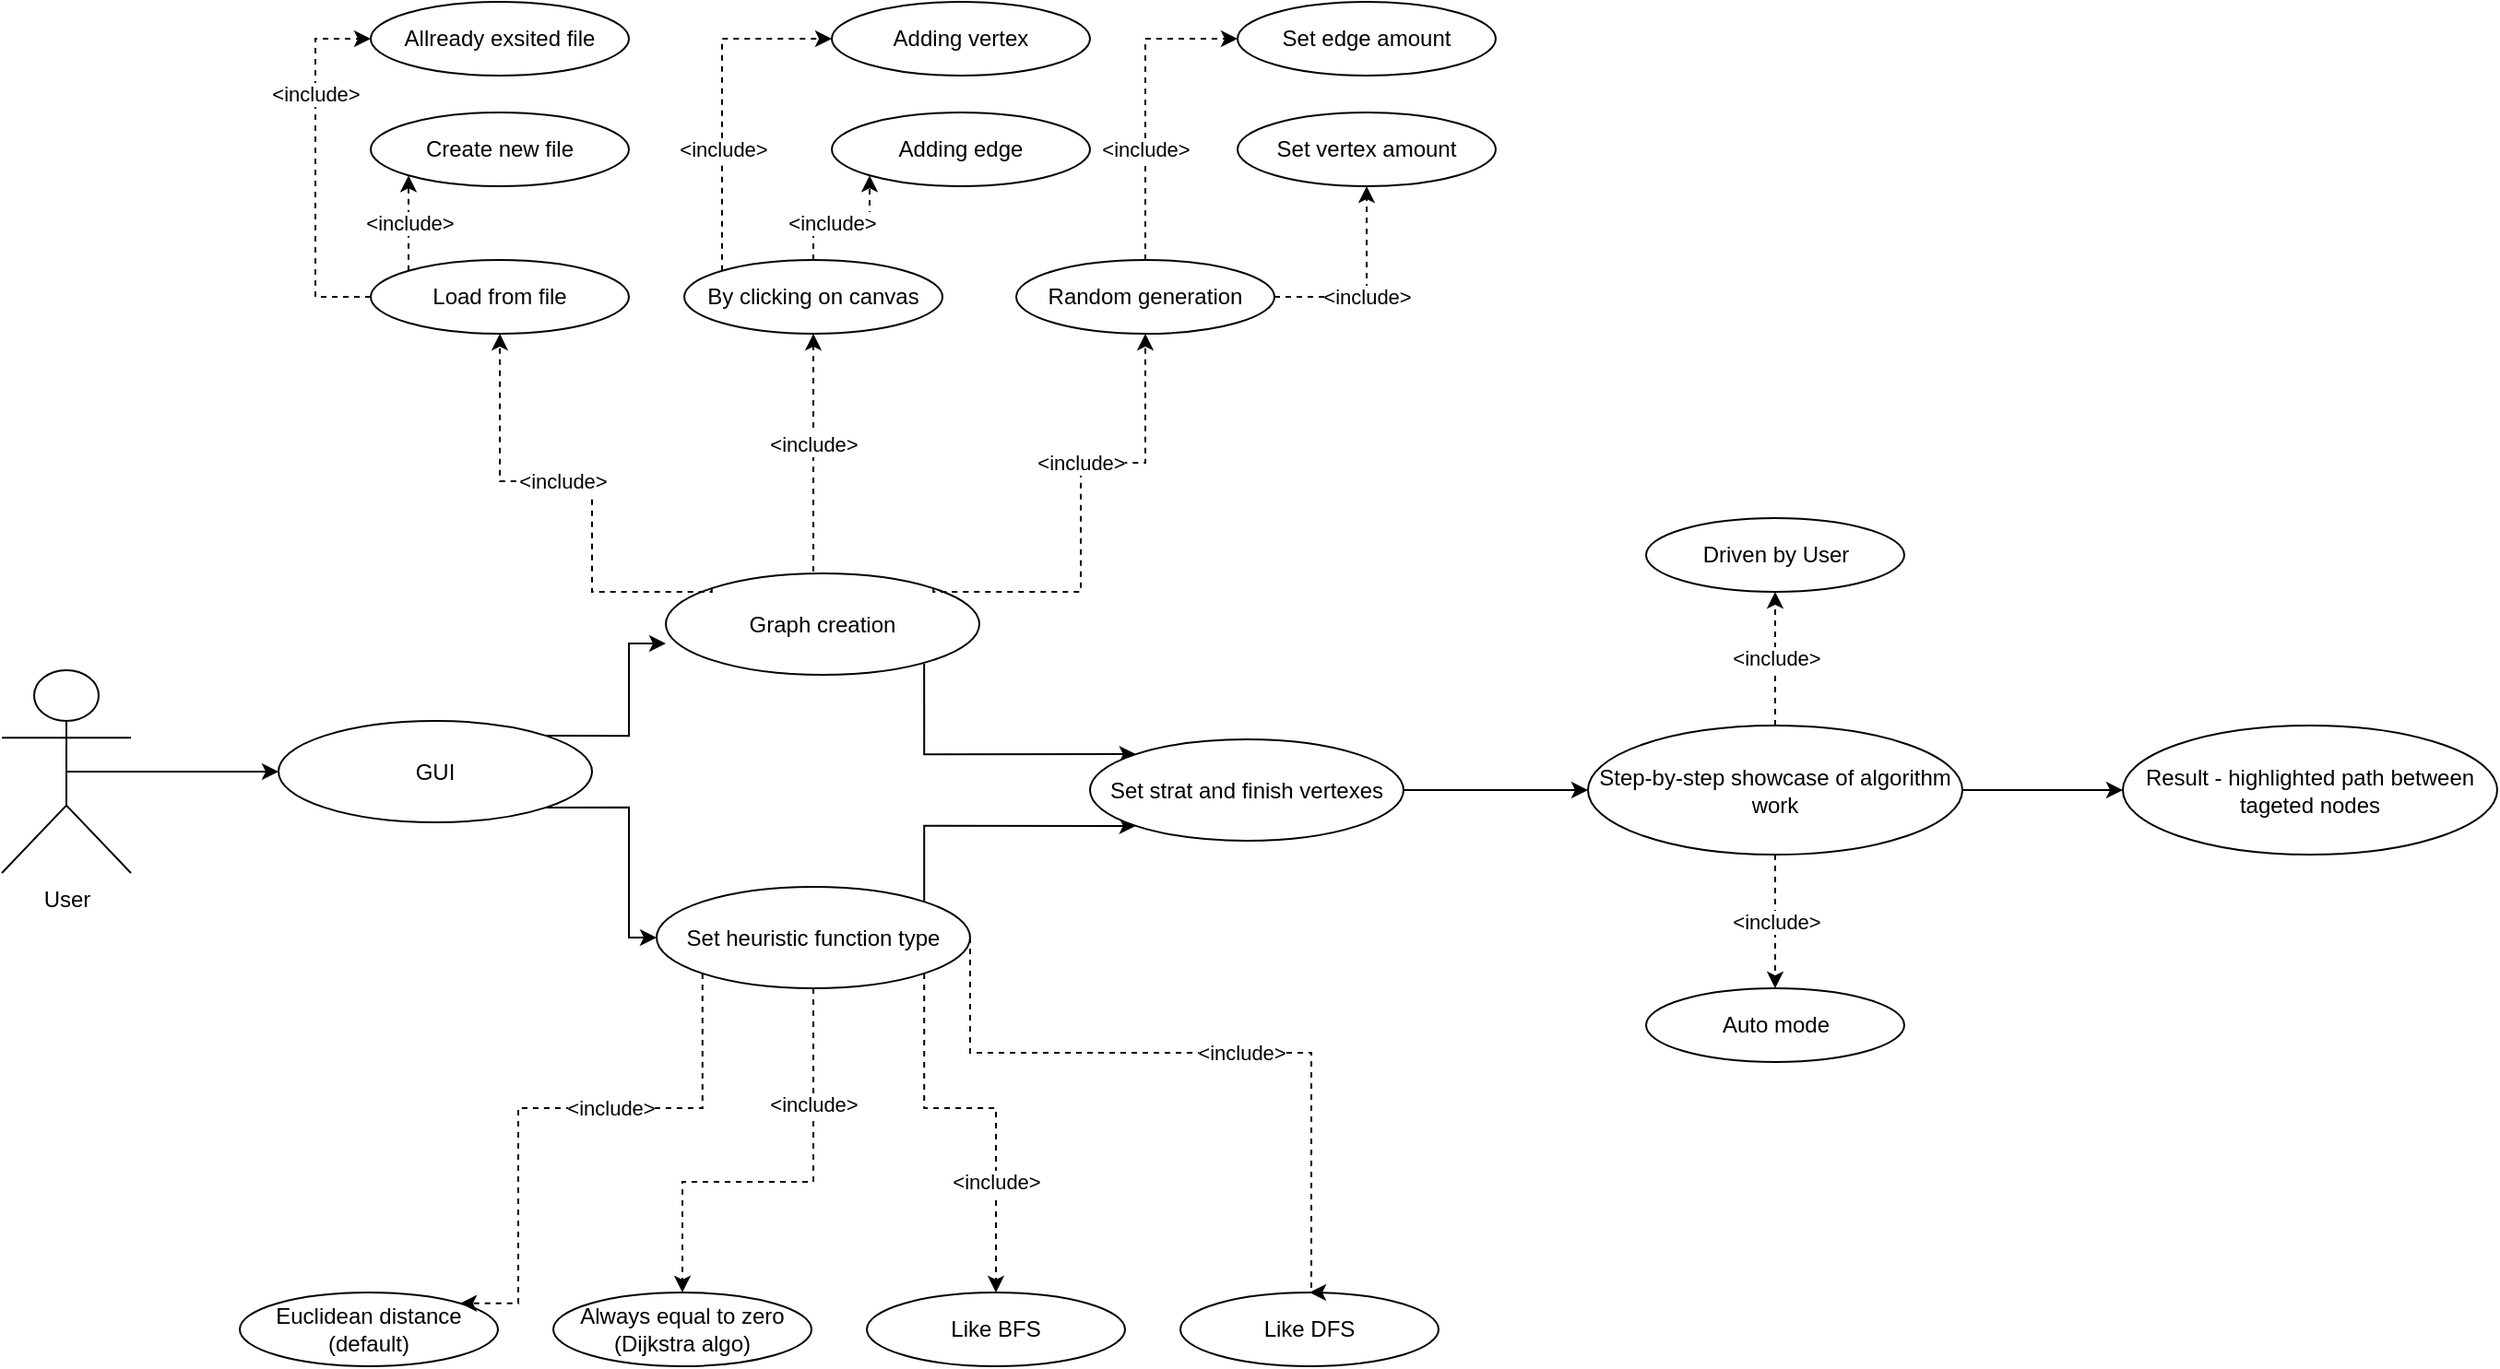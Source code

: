 <mxfile version="14.6.13" type="device"><diagram id="ya_bmn1UwUOFg2cXvVI4" name="Страница 1"><mxGraphModel dx="1623" dy="1673" grid="1" gridSize="10" guides="1" tooltips="1" connect="1" arrows="1" fold="1" page="1" pageScale="1" pageWidth="827" pageHeight="1169" math="0" shadow="0"><root><mxCell id="0"/><mxCell id="1" parent="0"/><mxCell id="cODTGrGUQVrdfnOSc-IL-33" style="edgeStyle=orthogonalEdgeStyle;rounded=0;orthogonalLoop=1;jettySize=auto;html=1;exitX=0.5;exitY=0.5;exitDx=0;exitDy=0;exitPerimeter=0;entryX=0;entryY=0.5;entryDx=0;entryDy=0;startArrow=none;startFill=0;" edge="1" parent="1" source="cODTGrGUQVrdfnOSc-IL-7" target="cODTGrGUQVrdfnOSc-IL-14"><mxGeometry relative="1" as="geometry"/></mxCell><mxCell id="cODTGrGUQVrdfnOSc-IL-7" value="User" style="shape=umlActor;verticalLabelPosition=bottom;verticalAlign=top;html=1;outlineConnect=0;" vertex="1" parent="1"><mxGeometry x="-40" y="282.5" width="70" height="110" as="geometry"/></mxCell><mxCell id="cODTGrGUQVrdfnOSc-IL-36" value="&amp;lt;include&amp;gt;" style="edgeStyle=orthogonalEdgeStyle;rounded=0;orthogonalLoop=1;jettySize=auto;html=1;exitX=0.5;exitY=0;exitDx=0;exitDy=0;entryX=0.5;entryY=1;entryDx=0;entryDy=0;startArrow=none;startFill=0;endArrow=classic;endFill=1;dashed=1;" edge="1" parent="1" source="cODTGrGUQVrdfnOSc-IL-10" target="cODTGrGUQVrdfnOSc-IL-16"><mxGeometry x="0.111" relative="1" as="geometry"><Array as="points"><mxPoint x="400" y="230"/></Array><mxPoint as="offset"/></mxGeometry></mxCell><mxCell id="cODTGrGUQVrdfnOSc-IL-56" style="edgeStyle=orthogonalEdgeStyle;orthogonalLoop=1;jettySize=auto;html=1;exitX=0.824;exitY=0.891;exitDx=0;exitDy=0;entryX=0;entryY=0;entryDx=0;entryDy=0;startArrow=none;startFill=0;endArrow=classic;endFill=1;rounded=0;exitPerimeter=0;" edge="1" parent="1" source="cODTGrGUQVrdfnOSc-IL-10" target="cODTGrGUQVrdfnOSc-IL-25"><mxGeometry relative="1" as="geometry"><Array as="points"><mxPoint x="460" y="328"/></Array></mxGeometry></mxCell><mxCell id="cODTGrGUQVrdfnOSc-IL-10" value="Graph creation" style="ellipse;whiteSpace=wrap;html=1;" vertex="1" parent="1"><mxGeometry x="320" y="230" width="170" height="55" as="geometry"/></mxCell><mxCell id="cODTGrGUQVrdfnOSc-IL-58" style="edgeStyle=orthogonalEdgeStyle;rounded=0;orthogonalLoop=1;jettySize=auto;html=1;exitX=1;exitY=0;exitDx=0;exitDy=0;entryX=0;entryY=1;entryDx=0;entryDy=0;startArrow=none;startFill=0;endArrow=classic;endFill=1;" edge="1" parent="1" source="cODTGrGUQVrdfnOSc-IL-12" target="cODTGrGUQVrdfnOSc-IL-25"><mxGeometry relative="1" as="geometry"><Array as="points"><mxPoint x="461" y="367"/></Array></mxGeometry></mxCell><mxCell id="cODTGrGUQVrdfnOSc-IL-12" value="Set heuristic function type" style="ellipse;whiteSpace=wrap;html=1;" vertex="1" parent="1"><mxGeometry x="315" y="400" width="170" height="55" as="geometry"/></mxCell><mxCell id="cODTGrGUQVrdfnOSc-IL-34" style="edgeStyle=orthogonalEdgeStyle;rounded=0;orthogonalLoop=1;jettySize=auto;html=1;exitX=1;exitY=0;exitDx=0;exitDy=0;entryX=0;entryY=0.691;entryDx=0;entryDy=0;entryPerimeter=0;startArrow=none;startFill=0;endArrow=classic;endFill=1;" edge="1" parent="1" source="cODTGrGUQVrdfnOSc-IL-14" target="cODTGrGUQVrdfnOSc-IL-10"><mxGeometry relative="1" as="geometry"/></mxCell><mxCell id="cODTGrGUQVrdfnOSc-IL-35" style="edgeStyle=orthogonalEdgeStyle;rounded=0;orthogonalLoop=1;jettySize=auto;html=1;exitX=1;exitY=1;exitDx=0;exitDy=0;entryX=0;entryY=0.5;entryDx=0;entryDy=0;startArrow=none;startFill=0;endArrow=classic;endFill=1;" edge="1" parent="1" source="cODTGrGUQVrdfnOSc-IL-14" target="cODTGrGUQVrdfnOSc-IL-12"><mxGeometry relative="1" as="geometry"><Array as="points"><mxPoint x="300" y="357"/><mxPoint x="300" y="428"/></Array></mxGeometry></mxCell><mxCell id="cODTGrGUQVrdfnOSc-IL-14" value="GUI" style="ellipse;whiteSpace=wrap;html=1;" vertex="1" parent="1"><mxGeometry x="110" y="310" width="170" height="55" as="geometry"/></mxCell><mxCell id="cODTGrGUQVrdfnOSc-IL-15" value="Load from file" style="ellipse;whiteSpace=wrap;html=1;" vertex="1" parent="1"><mxGeometry x="160" y="60" width="140" height="40" as="geometry"/></mxCell><mxCell id="cODTGrGUQVrdfnOSc-IL-16" value="By clicking on canvas" style="ellipse;whiteSpace=wrap;html=1;" vertex="1" parent="1"><mxGeometry x="330" y="60" width="140" height="40" as="geometry"/></mxCell><mxCell id="cODTGrGUQVrdfnOSc-IL-17" value="Random generation" style="ellipse;whiteSpace=wrap;html=1;" vertex="1" parent="1"><mxGeometry x="510" y="60" width="140" height="40" as="geometry"/></mxCell><mxCell id="cODTGrGUQVrdfnOSc-IL-19" value="Adding vertex" style="ellipse;whiteSpace=wrap;html=1;" vertex="1" parent="1"><mxGeometry x="410" y="-80" width="140" height="40" as="geometry"/></mxCell><mxCell id="cODTGrGUQVrdfnOSc-IL-20" value="Adding edge" style="ellipse;whiteSpace=wrap;html=1;" vertex="1" parent="1"><mxGeometry x="410" y="-20" width="140" height="40" as="geometry"/></mxCell><mxCell id="cODTGrGUQVrdfnOSc-IL-21" value="Set vertex amount" style="ellipse;whiteSpace=wrap;html=1;" vertex="1" parent="1"><mxGeometry x="630" y="-20" width="140" height="40" as="geometry"/></mxCell><mxCell id="cODTGrGUQVrdfnOSc-IL-22" value="Set edge amount" style="ellipse;whiteSpace=wrap;html=1;" vertex="1" parent="1"><mxGeometry x="630" y="-80" width="140" height="40" as="geometry"/></mxCell><mxCell id="cODTGrGUQVrdfnOSc-IL-23" value="Allready exsited file" style="ellipse;whiteSpace=wrap;html=1;" vertex="1" parent="1"><mxGeometry x="160" y="-80" width="140" height="40" as="geometry"/></mxCell><mxCell id="cODTGrGUQVrdfnOSc-IL-24" value="Create new file" style="ellipse;whiteSpace=wrap;html=1;" vertex="1" parent="1"><mxGeometry x="160" y="-20" width="140" height="40" as="geometry"/></mxCell><mxCell id="cODTGrGUQVrdfnOSc-IL-59" style="edgeStyle=orthogonalEdgeStyle;rounded=0;orthogonalLoop=1;jettySize=auto;html=1;exitX=1;exitY=0.5;exitDx=0;exitDy=0;entryX=0;entryY=0.5;entryDx=0;entryDy=0;startArrow=none;startFill=0;endArrow=classic;endFill=1;" edge="1" parent="1" source="cODTGrGUQVrdfnOSc-IL-25" target="cODTGrGUQVrdfnOSc-IL-31"><mxGeometry relative="1" as="geometry"/></mxCell><mxCell id="cODTGrGUQVrdfnOSc-IL-25" value="Set strat and finish vertexes" style="ellipse;whiteSpace=wrap;html=1;" vertex="1" parent="1"><mxGeometry x="550" y="320" width="170" height="55" as="geometry"/></mxCell><mxCell id="cODTGrGUQVrdfnOSc-IL-26" value="Euclidean distance (default)" style="ellipse;whiteSpace=wrap;html=1;" vertex="1" parent="1"><mxGeometry x="89" y="620" width="140" height="40" as="geometry"/></mxCell><mxCell id="cODTGrGUQVrdfnOSc-IL-27" value="Always equal to zero (Dijkstra algo)&lt;span style=&quot;color: rgba(0 , 0 , 0 , 0) ; font-family: monospace ; font-size: 0px&quot;&gt;%3CmxGraphModel%3E%3Croot%3E%3CmxCell%20id%3D%220%22%2F%3E%3CmxCell%20id%3D%221%22%20parent%3D%220%22%2F%3E%3CmxCell%20id%3D%222%22%20value%3D%22Euclidean%20distance%22%20style%3D%22ellipse%3BwhiteSpace%3Dwrap%3Bhtml%3D1%3B%22%20vertex%3D%221%22%20parent%3D%221%22%3E%3CmxGeometry%20x%3D%22210%22%20y%3D%22480%22%20width%3D%22140%22%20height%3D%2240%22%20as%3D%22geometry%22%2F%3E%3C%2FmxCell%3E%3C%2Froot%3E%3C%2FmxGraphModel%3E&lt;/span&gt;" style="ellipse;whiteSpace=wrap;html=1;" vertex="1" parent="1"><mxGeometry x="259" y="620" width="140" height="40" as="geometry"/></mxCell><mxCell id="cODTGrGUQVrdfnOSc-IL-28" value="Like DFS" style="ellipse;whiteSpace=wrap;html=1;" vertex="1" parent="1"><mxGeometry x="599" y="620" width="140" height="40" as="geometry"/></mxCell><mxCell id="cODTGrGUQVrdfnOSc-IL-29" value="Like BFS" style="ellipse;whiteSpace=wrap;html=1;" vertex="1" parent="1"><mxGeometry x="429" y="620" width="140" height="40" as="geometry"/></mxCell><mxCell id="cODTGrGUQVrdfnOSc-IL-60" style="edgeStyle=orthogonalEdgeStyle;rounded=0;orthogonalLoop=1;jettySize=auto;html=1;exitX=1;exitY=0.5;exitDx=0;exitDy=0;entryX=0;entryY=0.5;entryDx=0;entryDy=0;startArrow=none;startFill=0;endArrow=classic;endFill=1;" edge="1" parent="1" source="cODTGrGUQVrdfnOSc-IL-31" target="cODTGrGUQVrdfnOSc-IL-32"><mxGeometry relative="1" as="geometry"/></mxCell><mxCell id="cODTGrGUQVrdfnOSc-IL-63" value="&amp;lt;include&amp;gt;" style="edgeStyle=orthogonalEdgeStyle;rounded=0;orthogonalLoop=1;jettySize=auto;html=1;exitX=0.5;exitY=0;exitDx=0;exitDy=0;entryX=0.5;entryY=1;entryDx=0;entryDy=0;startArrow=none;startFill=0;endArrow=classic;endFill=1;dashed=1;" edge="1" parent="1" source="cODTGrGUQVrdfnOSc-IL-31" target="cODTGrGUQVrdfnOSc-IL-62"><mxGeometry relative="1" as="geometry"/></mxCell><mxCell id="cODTGrGUQVrdfnOSc-IL-65" value="&amp;lt;include&amp;gt;" style="edgeStyle=orthogonalEdgeStyle;rounded=0;orthogonalLoop=1;jettySize=auto;html=1;exitX=0.5;exitY=1;exitDx=0;exitDy=0;entryX=0.5;entryY=0;entryDx=0;entryDy=0;dashed=1;startArrow=none;startFill=0;endArrow=classic;endFill=1;" edge="1" parent="1" source="cODTGrGUQVrdfnOSc-IL-31" target="cODTGrGUQVrdfnOSc-IL-61"><mxGeometry relative="1" as="geometry"/></mxCell><mxCell id="cODTGrGUQVrdfnOSc-IL-31" value="Step-by-step showcase of algorithm work" style="ellipse;whiteSpace=wrap;html=1;" vertex="1" parent="1"><mxGeometry x="820" y="312.5" width="203" height="70" as="geometry"/></mxCell><mxCell id="cODTGrGUQVrdfnOSc-IL-32" value="Result - highlighted path between tageted nodes" style="ellipse;whiteSpace=wrap;html=1;" vertex="1" parent="1"><mxGeometry x="1110" y="312.5" width="203" height="70" as="geometry"/></mxCell><mxCell id="cODTGrGUQVrdfnOSc-IL-39" value="&amp;lt;include&amp;gt;" style="edgeStyle=orthogonalEdgeStyle;rounded=0;orthogonalLoop=1;jettySize=auto;html=1;exitX=0;exitY=0;exitDx=0;exitDy=0;entryX=0.5;entryY=1;entryDx=0;entryDy=0;startArrow=none;startFill=0;endArrow=classic;endFill=1;dashed=1;" edge="1" parent="1" source="cODTGrGUQVrdfnOSc-IL-10" target="cODTGrGUQVrdfnOSc-IL-15"><mxGeometry x="0.111" relative="1" as="geometry"><mxPoint x="285" y="240" as="sourcePoint"/><mxPoint x="280" y="110" as="targetPoint"/><Array as="points"><mxPoint x="344" y="240"/><mxPoint x="280" y="240"/><mxPoint x="280" y="180"/><mxPoint x="230" y="180"/></Array><mxPoint as="offset"/></mxGeometry></mxCell><mxCell id="cODTGrGUQVrdfnOSc-IL-40" value="&amp;lt;include&amp;gt;" style="edgeStyle=orthogonalEdgeStyle;rounded=0;orthogonalLoop=1;jettySize=auto;html=1;exitX=1;exitY=0;exitDx=0;exitDy=0;entryX=0.5;entryY=1;entryDx=0;entryDy=0;startArrow=none;startFill=0;endArrow=classic;endFill=1;dashed=1;" edge="1" parent="1" source="cODTGrGUQVrdfnOSc-IL-10" target="cODTGrGUQVrdfnOSc-IL-17"><mxGeometry x="0.18" relative="1" as="geometry"><mxPoint x="550" y="240" as="sourcePoint"/><mxPoint x="545" y="110" as="targetPoint"/><Array as="points"><mxPoint x="466" y="240"/><mxPoint x="545" y="240"/><mxPoint x="545" y="170"/><mxPoint x="580" y="170"/></Array><mxPoint as="offset"/></mxGeometry></mxCell><mxCell id="cODTGrGUQVrdfnOSc-IL-41" value="&amp;lt;include&amp;gt;" style="edgeStyle=orthogonalEdgeStyle;rounded=0;orthogonalLoop=1;jettySize=auto;html=1;exitX=0;exitY=0;exitDx=0;exitDy=0;entryX=0;entryY=1;entryDx=0;entryDy=0;startArrow=none;startFill=0;endArrow=classic;endFill=1;dashed=1;" edge="1" parent="1" source="cODTGrGUQVrdfnOSc-IL-15" target="cODTGrGUQVrdfnOSc-IL-24"><mxGeometry relative="1" as="geometry"><mxPoint x="135" y="40" as="sourcePoint"/><mxPoint x="130" y="-90" as="targetPoint"/><Array as="points"><mxPoint x="181" y="40"/><mxPoint x="181" y="40"/></Array><mxPoint as="offset"/></mxGeometry></mxCell><mxCell id="cODTGrGUQVrdfnOSc-IL-42" value="&amp;lt;include&amp;gt;" style="edgeStyle=orthogonalEdgeStyle;rounded=0;orthogonalLoop=1;jettySize=auto;html=1;exitX=0;exitY=0.5;exitDx=0;exitDy=0;startArrow=none;startFill=0;endArrow=classic;endFill=1;dashed=1;" edge="1" parent="1" source="cODTGrGUQVrdfnOSc-IL-15"><mxGeometry x="0.4" relative="1" as="geometry"><mxPoint x="135" y="80" as="sourcePoint"/><mxPoint x="160" y="-60" as="targetPoint"/><Array as="points"><mxPoint x="130" y="80"/></Array><mxPoint as="offset"/></mxGeometry></mxCell><mxCell id="cODTGrGUQVrdfnOSc-IL-45" value="&amp;lt;include&amp;gt;" style="edgeStyle=orthogonalEdgeStyle;rounded=0;orthogonalLoop=1;jettySize=auto;html=1;exitX=0.5;exitY=0;exitDx=0;exitDy=0;entryX=0;entryY=1;entryDx=0;entryDy=0;startArrow=none;startFill=0;endArrow=classic;endFill=1;dashed=1;" edge="1" parent="1" source="cODTGrGUQVrdfnOSc-IL-16" target="cODTGrGUQVrdfnOSc-IL-20"><mxGeometry x="-0.214" relative="1" as="geometry"><mxPoint x="350.503" y="59.958" as="sourcePoint"/><mxPoint x="350.503" y="8.242" as="targetPoint"/><Array as="points"><mxPoint x="400" y="40"/><mxPoint x="431" y="40"/></Array><mxPoint as="offset"/></mxGeometry></mxCell><mxCell id="cODTGrGUQVrdfnOSc-IL-47" value="&amp;lt;include&amp;gt;" style="edgeStyle=orthogonalEdgeStyle;rounded=0;orthogonalLoop=1;jettySize=auto;html=1;exitX=0;exitY=0;exitDx=0;exitDy=0;entryX=0;entryY=0.5;entryDx=0;entryDy=0;startArrow=none;startFill=0;endArrow=classic;endFill=1;dashed=1;" edge="1" parent="1" source="cODTGrGUQVrdfnOSc-IL-16" target="cODTGrGUQVrdfnOSc-IL-19"><mxGeometry x="-0.289" relative="1" as="geometry"><mxPoint x="355" y="10" as="sourcePoint"/><mxPoint x="350" y="-120" as="targetPoint"/><Array as="points"><mxPoint x="351" y="-60"/></Array><mxPoint as="offset"/></mxGeometry></mxCell><mxCell id="cODTGrGUQVrdfnOSc-IL-48" value="&amp;lt;include&amp;gt;" style="edgeStyle=orthogonalEdgeStyle;rounded=0;orthogonalLoop=1;jettySize=auto;html=1;exitX=0.5;exitY=0;exitDx=0;exitDy=0;entryX=0;entryY=0.5;entryDx=0;entryDy=0;startArrow=none;startFill=0;endArrow=classic;endFill=1;dashed=1;" edge="1" parent="1" source="cODTGrGUQVrdfnOSc-IL-17" target="cODTGrGUQVrdfnOSc-IL-22"><mxGeometry x="-0.294" relative="1" as="geometry"><mxPoint x="595" y="20" as="sourcePoint"/><mxPoint x="590" y="-110" as="targetPoint"/><Array as="points"><mxPoint x="580" y="-60"/></Array><mxPoint as="offset"/></mxGeometry></mxCell><mxCell id="cODTGrGUQVrdfnOSc-IL-49" value="&amp;lt;include&amp;gt;" style="edgeStyle=orthogonalEdgeStyle;rounded=0;orthogonalLoop=1;jettySize=auto;html=1;exitX=1;exitY=0.5;exitDx=0;exitDy=0;entryX=0.5;entryY=1;entryDx=0;entryDy=0;startArrow=none;startFill=0;endArrow=classic;endFill=1;dashed=1;" edge="1" parent="1" source="cODTGrGUQVrdfnOSc-IL-17" target="cODTGrGUQVrdfnOSc-IL-21"><mxGeometry x="-0.091" relative="1" as="geometry"><mxPoint x="805" y="190" as="sourcePoint"/><mxPoint x="800" y="60" as="targetPoint"/><Array as="points"><mxPoint x="700" y="80"/></Array><mxPoint as="offset"/></mxGeometry></mxCell><mxCell id="cODTGrGUQVrdfnOSc-IL-50" value="&amp;lt;include&amp;gt;" style="edgeStyle=orthogonalEdgeStyle;rounded=0;orthogonalLoop=1;jettySize=auto;html=1;exitX=1;exitY=0.5;exitDx=0;exitDy=0;entryX=0.5;entryY=0;entryDx=0;entryDy=0;startArrow=none;startFill=0;endArrow=classic;endFill=1;dashed=1;" edge="1" parent="1" source="cODTGrGUQVrdfnOSc-IL-12" target="cODTGrGUQVrdfnOSc-IL-28"><mxGeometry x="0.099" relative="1" as="geometry"><mxPoint x="525" y="420" as="sourcePoint"/><mxPoint x="520" y="290" as="targetPoint"/><Array as="points"><mxPoint x="485" y="490"/><mxPoint x="670" y="490"/></Array><mxPoint x="1" as="offset"/></mxGeometry></mxCell><mxCell id="cODTGrGUQVrdfnOSc-IL-53" value="&amp;lt;include&amp;gt;" style="edgeStyle=orthogonalEdgeStyle;rounded=0;orthogonalLoop=1;jettySize=auto;html=1;exitX=1;exitY=1;exitDx=0;exitDy=0;entryX=0.5;entryY=0;entryDx=0;entryDy=0;startArrow=none;startFill=0;endArrow=classic;endFill=1;dashed=1;" edge="1" parent="1" source="cODTGrGUQVrdfnOSc-IL-12" target="cODTGrGUQVrdfnOSc-IL-29"><mxGeometry x="0.433" relative="1" as="geometry"><mxPoint x="525" y="382.5" as="sourcePoint"/><mxPoint x="520" y="252.5" as="targetPoint"/><Array as="points"><mxPoint x="461" y="520"/><mxPoint x="499" y="520"/></Array><mxPoint as="offset"/></mxGeometry></mxCell><mxCell id="cODTGrGUQVrdfnOSc-IL-54" value="&amp;lt;include&amp;gt;" style="edgeStyle=orthogonalEdgeStyle;rounded=0;orthogonalLoop=1;jettySize=auto;html=1;exitX=0.5;exitY=1;exitDx=0;exitDy=0;entryX=0.5;entryY=0;entryDx=0;entryDy=0;startArrow=none;startFill=0;endArrow=classic;endFill=1;dashed=1;" edge="1" parent="1" source="cODTGrGUQVrdfnOSc-IL-12" target="cODTGrGUQVrdfnOSc-IL-27"><mxGeometry x="-0.468" relative="1" as="geometry"><mxPoint x="255" y="492.5" as="sourcePoint"/><mxPoint x="250" y="362.5" as="targetPoint"/><Array as="points"><mxPoint x="400" y="560"/><mxPoint x="329" y="560"/></Array><mxPoint as="offset"/></mxGeometry></mxCell><mxCell id="cODTGrGUQVrdfnOSc-IL-55" value="&amp;lt;include&amp;gt;" style="edgeStyle=orthogonalEdgeStyle;rounded=0;orthogonalLoop=1;jettySize=auto;html=1;exitX=0;exitY=1;exitDx=0;exitDy=0;entryX=1;entryY=0;entryDx=0;entryDy=0;startArrow=none;startFill=0;endArrow=classic;endFill=1;dashed=1;" edge="1" parent="1" source="cODTGrGUQVrdfnOSc-IL-12" target="cODTGrGUQVrdfnOSc-IL-26"><mxGeometry x="-0.209" relative="1" as="geometry"><mxPoint x="245" y="585" as="sourcePoint"/><mxPoint x="240" y="455" as="targetPoint"/><Array as="points"><mxPoint x="339" y="520"/><mxPoint x="240" y="520"/><mxPoint x="240" y="626"/></Array><mxPoint as="offset"/></mxGeometry></mxCell><mxCell id="cODTGrGUQVrdfnOSc-IL-61" value="Auto mode" style="ellipse;whiteSpace=wrap;html=1;" vertex="1" parent="1"><mxGeometry x="851.5" y="455" width="140" height="40" as="geometry"/></mxCell><mxCell id="cODTGrGUQVrdfnOSc-IL-62" value="Driven by User" style="ellipse;whiteSpace=wrap;html=1;" vertex="1" parent="1"><mxGeometry x="851.5" y="200" width="140" height="40" as="geometry"/></mxCell></root></mxGraphModel></diagram></mxfile>